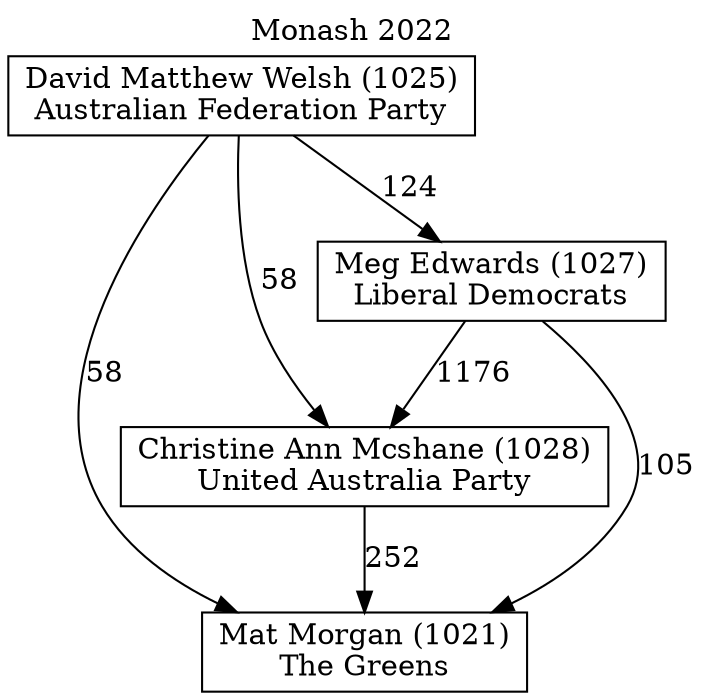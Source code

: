 // House preference flow
digraph "Mat Morgan (1021)_Monash_2022" {
	graph [label="Monash 2022" labelloc=t mclimit=10]
	node [shape=box]
	"Mat Morgan (1021)" [label="Mat Morgan (1021)
The Greens"]
	"Christine Ann Mcshane (1028)" [label="Christine Ann Mcshane (1028)
United Australia Party"]
	"Meg Edwards (1027)" [label="Meg Edwards (1027)
Liberal Democrats"]
	"David Matthew Welsh (1025)" [label="David Matthew Welsh (1025)
Australian Federation Party"]
	"David Matthew Welsh (1025)" -> "Mat Morgan (1021)" [label=58]
	"David Matthew Welsh (1025)" -> "Christine Ann Mcshane (1028)" [label=58]
	"Meg Edwards (1027)" -> "Mat Morgan (1021)" [label=105]
	"David Matthew Welsh (1025)" -> "Meg Edwards (1027)" [label=124]
	"Christine Ann Mcshane (1028)" -> "Mat Morgan (1021)" [label=252]
	"Meg Edwards (1027)" -> "Christine Ann Mcshane (1028)" [label=1176]
}
